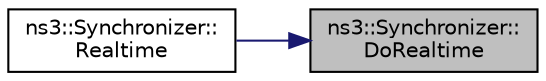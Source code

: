 digraph "ns3::Synchronizer::DoRealtime"
{
 // LATEX_PDF_SIZE
  edge [fontname="Helvetica",fontsize="10",labelfontname="Helvetica",labelfontsize="10"];
  node [fontname="Helvetica",fontsize="10",shape=record];
  rankdir="RL";
  Node1 [label="ns3::Synchronizer::\lDoRealtime",height=0.2,width=0.4,color="black", fillcolor="grey75", style="filled", fontcolor="black",tooltip="Return true if this synchronizer is actually synchronizing to a realtime clock."];
  Node1 -> Node2 [dir="back",color="midnightblue",fontsize="10",style="solid",fontname="Helvetica"];
  Node2 [label="ns3::Synchronizer::\lRealtime",height=0.2,width=0.4,color="black", fillcolor="white", style="filled",URL="$classns3_1_1_synchronizer.html#a081d3415c6fb711cbea2feb37862428c",tooltip="Return true if this synchronizer is actually synchronizing to a realtime clock."];
}
